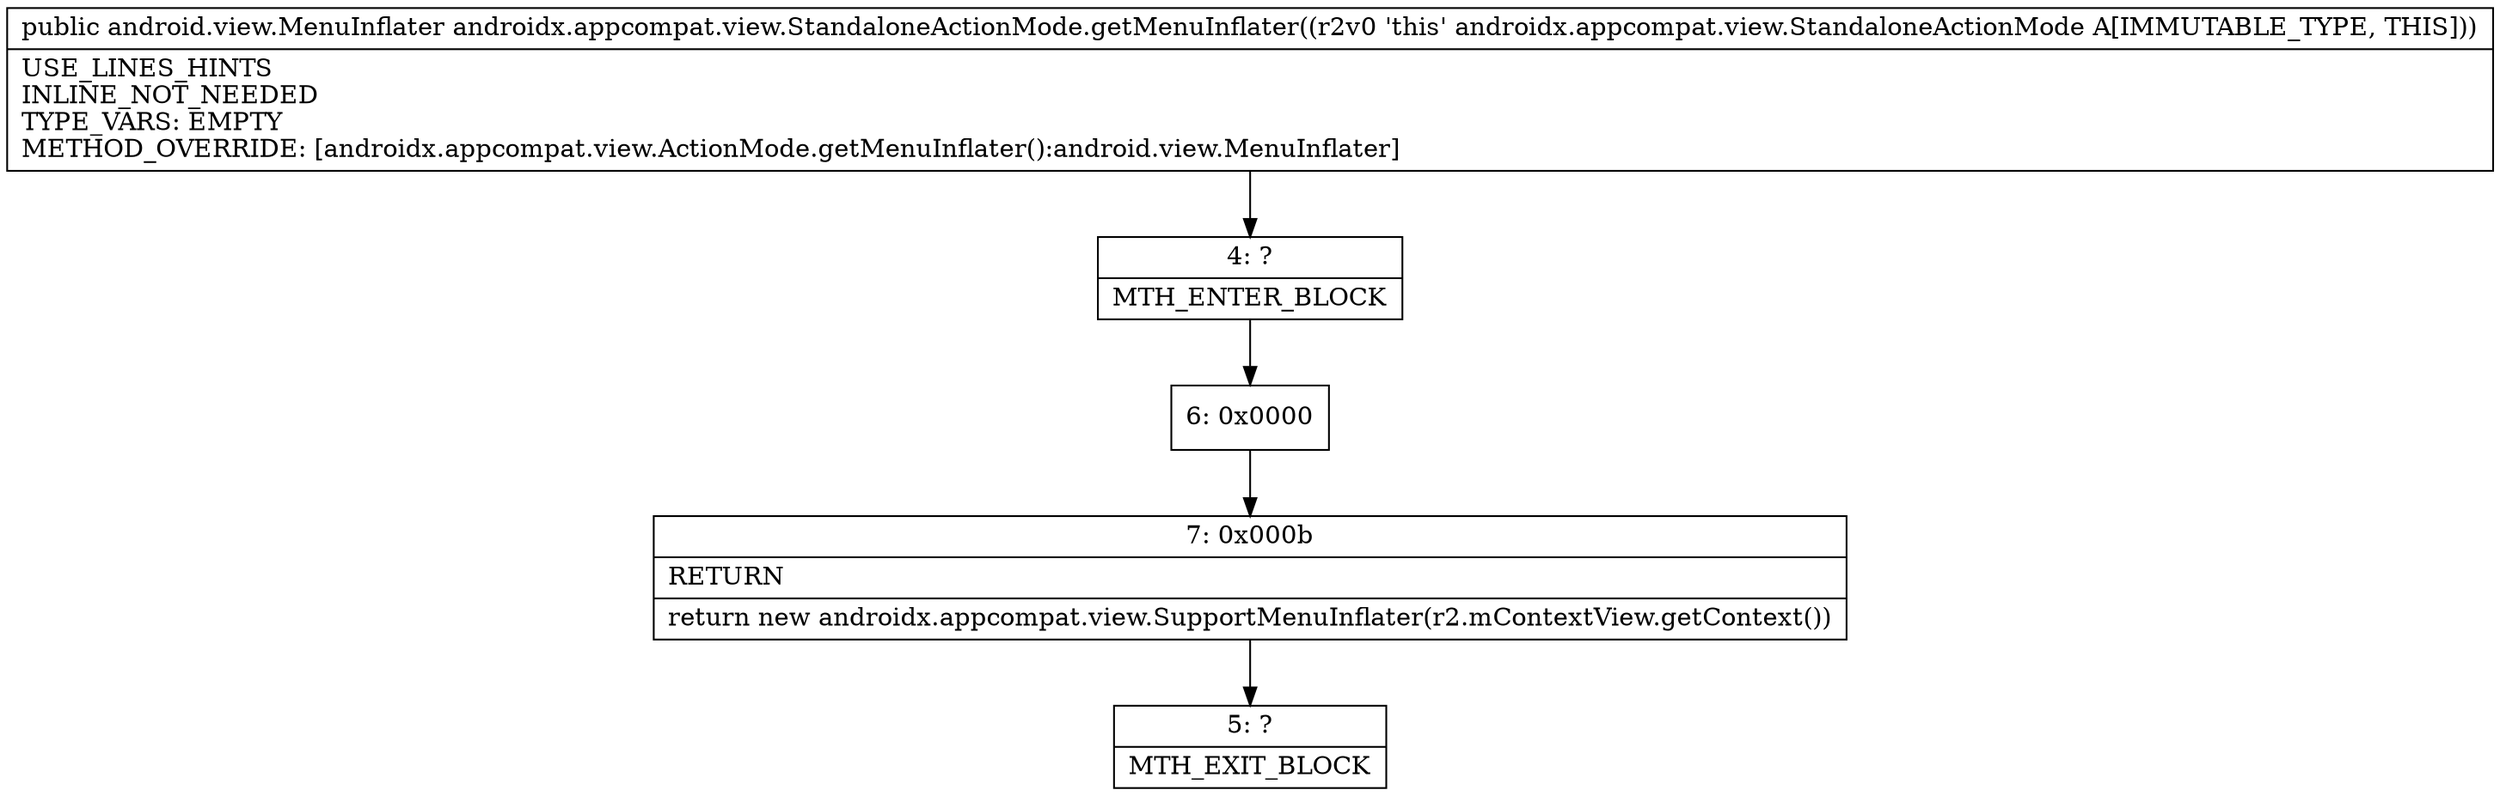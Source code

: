 digraph "CFG forandroidx.appcompat.view.StandaloneActionMode.getMenuInflater()Landroid\/view\/MenuInflater;" {
Node_4 [shape=record,label="{4\:\ ?|MTH_ENTER_BLOCK\l}"];
Node_6 [shape=record,label="{6\:\ 0x0000}"];
Node_7 [shape=record,label="{7\:\ 0x000b|RETURN\l|return new androidx.appcompat.view.SupportMenuInflater(r2.mContextView.getContext())\l}"];
Node_5 [shape=record,label="{5\:\ ?|MTH_EXIT_BLOCK\l}"];
MethodNode[shape=record,label="{public android.view.MenuInflater androidx.appcompat.view.StandaloneActionMode.getMenuInflater((r2v0 'this' androidx.appcompat.view.StandaloneActionMode A[IMMUTABLE_TYPE, THIS]))  | USE_LINES_HINTS\lINLINE_NOT_NEEDED\lTYPE_VARS: EMPTY\lMETHOD_OVERRIDE: [androidx.appcompat.view.ActionMode.getMenuInflater():android.view.MenuInflater]\l}"];
MethodNode -> Node_4;Node_4 -> Node_6;
Node_6 -> Node_7;
Node_7 -> Node_5;
}

